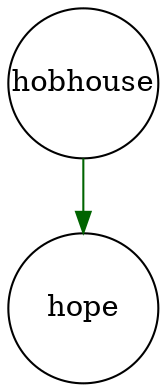 digraph fullagr_hobhouse_hope { 
 K=0.6 
 "hobhouse" -> { "hope" } [color="darkgreen", arrowhead="normal", penwidth=1, href="#499"]; 
 "hobhouse" [shape="circle", fixedsize="true", height=1, width=1, style="filled", fillcolor="white", href="#hobhouse"]; 
 "hope" [shape="circle", fixedsize="true", height=1, width=1, style="filled", fillcolor="white", href="#hope"]; 

}
